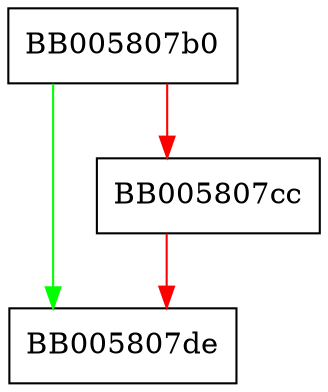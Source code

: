 digraph eckey_priv_decode_ex {
  node [shape="box"];
  graph [splines=ortho];
  BB005807b0 -> BB005807de [color="green"];
  BB005807b0 -> BB005807cc [color="red"];
  BB005807cc -> BB005807de [color="red"];
}
